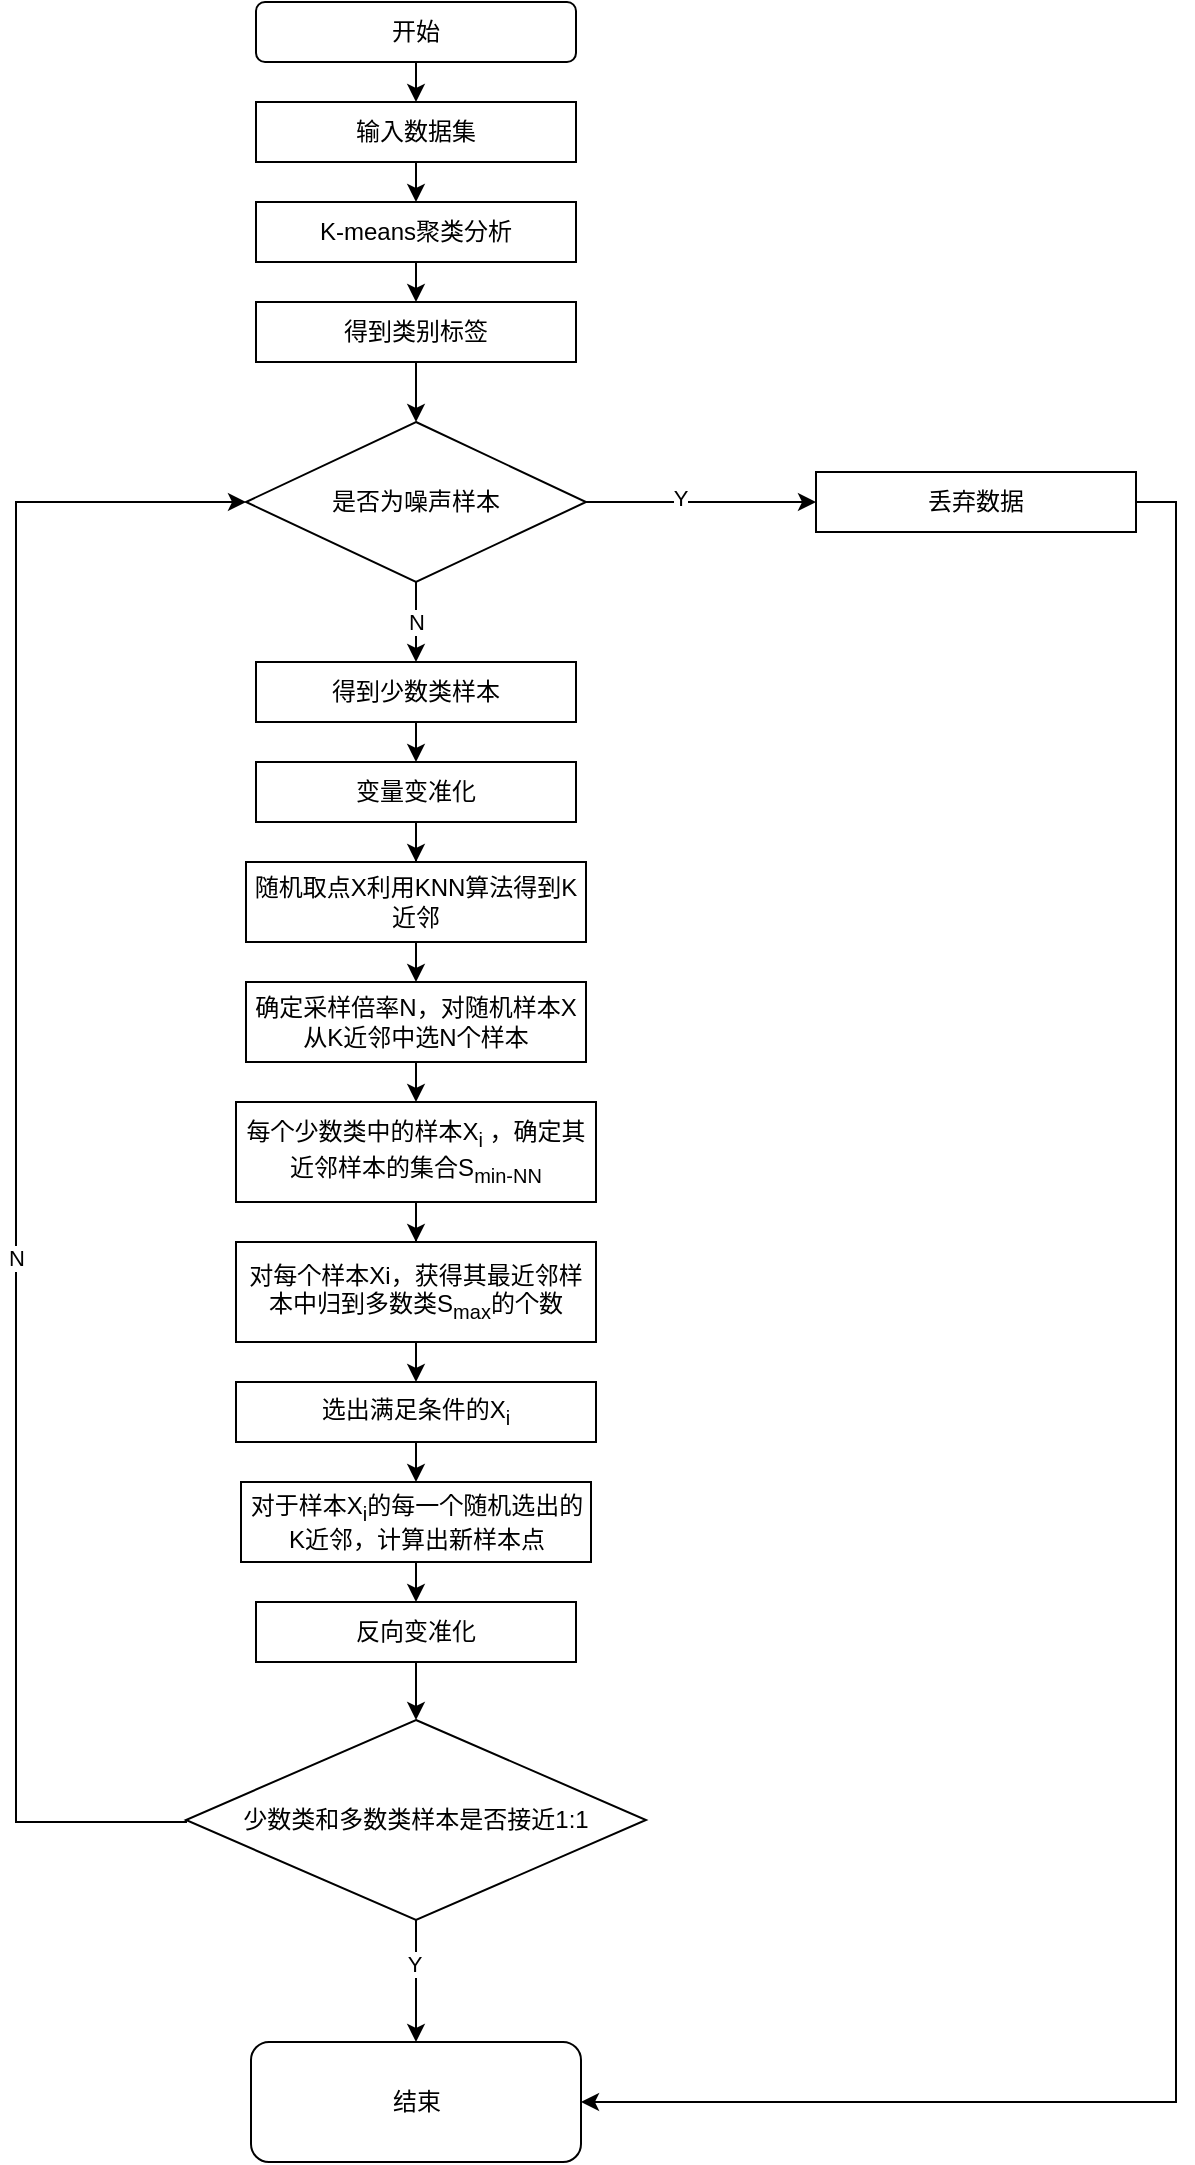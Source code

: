 <mxfile version="14.4.6" type="github">
  <diagram id="C5RBs43oDa-KdzZeNtuy" name="Page-1">
    <mxGraphModel dx="1692" dy="457" grid="1" gridSize="10" guides="1" tooltips="1" connect="1" arrows="1" fold="1" page="1" pageScale="1" pageWidth="827" pageHeight="1169" math="0" shadow="0">
      <root>
        <mxCell id="WIyWlLk6GJQsqaUBKTNV-0" />
        <mxCell id="WIyWlLk6GJQsqaUBKTNV-1" parent="WIyWlLk6GJQsqaUBKTNV-0" />
        <mxCell id="UpdLnDgG_cHwAwENKOK5-25" value="" style="edgeStyle=orthogonalEdgeStyle;rounded=0;orthogonalLoop=1;jettySize=auto;exitX=0.5;exitY=1;exitDx=0;exitDy=0;entryX=0.5;entryY=0;entryDx=0;entryDy=0;html=1;labelBorderColor=none;" edge="1" parent="WIyWlLk6GJQsqaUBKTNV-1" source="WIyWlLk6GJQsqaUBKTNV-3" target="UpdLnDgG_cHwAwENKOK5-0">
          <mxGeometry relative="1" as="geometry" />
        </mxCell>
        <mxCell id="WIyWlLk6GJQsqaUBKTNV-3" value="开始" style="rounded=1;whiteSpace=wrap;fontSize=12;glass=0;strokeWidth=1;shadow=0;html=1;labelBorderColor=none;" parent="WIyWlLk6GJQsqaUBKTNV-1" vertex="1">
          <mxGeometry x="-290" y="210" width="160" height="30" as="geometry" />
        </mxCell>
        <mxCell id="UpdLnDgG_cHwAwENKOK5-26" value="" style="edgeStyle=orthogonalEdgeStyle;rounded=0;orthogonalLoop=1;jettySize=auto;exitX=0.5;exitY=1;exitDx=0;exitDy=0;entryX=0.5;entryY=0;entryDx=0;entryDy=0;html=1;labelBorderColor=none;" edge="1" parent="WIyWlLk6GJQsqaUBKTNV-1" source="UpdLnDgG_cHwAwENKOK5-0" target="UpdLnDgG_cHwAwENKOK5-1">
          <mxGeometry relative="1" as="geometry" />
        </mxCell>
        <mxCell id="UpdLnDgG_cHwAwENKOK5-0" value="输入数据集" style="rounded=0;whiteSpace=wrap;html=1;labelBorderColor=none;" vertex="1" parent="WIyWlLk6GJQsqaUBKTNV-1">
          <mxGeometry x="-290" y="260" width="160" height="30" as="geometry" />
        </mxCell>
        <mxCell id="UpdLnDgG_cHwAwENKOK5-27" value="" style="edgeStyle=orthogonalEdgeStyle;rounded=0;orthogonalLoop=1;jettySize=auto;exitX=0.5;exitY=1;exitDx=0;exitDy=0;entryX=0.5;entryY=0;entryDx=0;entryDy=0;html=1;labelBorderColor=none;" edge="1" parent="WIyWlLk6GJQsqaUBKTNV-1" source="UpdLnDgG_cHwAwENKOK5-1" target="UpdLnDgG_cHwAwENKOK5-2">
          <mxGeometry relative="1" as="geometry" />
        </mxCell>
        <mxCell id="UpdLnDgG_cHwAwENKOK5-1" value="K-means聚类分析" style="rounded=0;whiteSpace=wrap;html=1;labelBorderColor=none;" vertex="1" parent="WIyWlLk6GJQsqaUBKTNV-1">
          <mxGeometry x="-290" y="310" width="160" height="30" as="geometry" />
        </mxCell>
        <mxCell id="UpdLnDgG_cHwAwENKOK5-28" value="" style="edgeStyle=orthogonalEdgeStyle;rounded=0;orthogonalLoop=1;jettySize=auto;exitX=0.5;exitY=1;exitDx=0;exitDy=0;entryX=0.5;entryY=0;entryDx=0;entryDy=0;html=1;labelBorderColor=none;" edge="1" parent="WIyWlLk6GJQsqaUBKTNV-1" source="UpdLnDgG_cHwAwENKOK5-2" target="UpdLnDgG_cHwAwENKOK5-7">
          <mxGeometry relative="1" as="geometry" />
        </mxCell>
        <mxCell id="UpdLnDgG_cHwAwENKOK5-2" value="得到类别标签" style="rounded=0;whiteSpace=wrap;html=1;labelBorderColor=none;" vertex="1" parent="WIyWlLk6GJQsqaUBKTNV-1">
          <mxGeometry x="-290" y="360" width="160" height="30" as="geometry" />
        </mxCell>
        <mxCell id="UpdLnDgG_cHwAwENKOK5-30" value="" style="edgeStyle=orthogonalEdgeStyle;rounded=0;orthogonalLoop=1;jettySize=auto;exitX=0.5;exitY=1;exitDx=0;exitDy=0;entryX=0.5;entryY=0;entryDx=0;entryDy=0;html=1;labelBorderColor=none;" edge="1" parent="WIyWlLk6GJQsqaUBKTNV-1" source="UpdLnDgG_cHwAwENKOK5-6" target="UpdLnDgG_cHwAwENKOK5-17">
          <mxGeometry relative="1" as="geometry" />
        </mxCell>
        <mxCell id="UpdLnDgG_cHwAwENKOK5-6" value="得到少数类样本" style="rounded=0;whiteSpace=wrap;html=1;labelBorderColor=none;" vertex="1" parent="WIyWlLk6GJQsqaUBKTNV-1">
          <mxGeometry x="-290" y="540" width="160" height="30" as="geometry" />
        </mxCell>
        <mxCell id="UpdLnDgG_cHwAwENKOK5-22" value="" style="edgeStyle=orthogonalEdgeStyle;rounded=0;orthogonalLoop=1;jettySize=auto;exitX=1;exitY=0.5;exitDx=0;exitDy=0;entryX=0;entryY=0.5;entryDx=0;entryDy=0;html=1;labelBorderColor=none;" edge="1" parent="WIyWlLk6GJQsqaUBKTNV-1" source="UpdLnDgG_cHwAwENKOK5-7" target="UpdLnDgG_cHwAwENKOK5-10">
          <mxGeometry relative="1" as="geometry" />
        </mxCell>
        <mxCell id="UpdLnDgG_cHwAwENKOK5-23" value="Y" style="edgeLabel;align=center;verticalAlign=middle;resizable=0;points=[];html=1;labelBorderColor=none;" vertex="1" connectable="0" parent="UpdLnDgG_cHwAwENKOK5-22">
          <mxGeometry x="-0.196" y="2" relative="1" as="geometry">
            <mxPoint x="1" as="offset" />
          </mxGeometry>
        </mxCell>
        <mxCell id="UpdLnDgG_cHwAwENKOK5-29" value="N" style="edgeStyle=orthogonalEdgeStyle;rounded=0;orthogonalLoop=1;jettySize=auto;exitX=0.5;exitY=1;exitDx=0;exitDy=0;entryX=0.5;entryY=0;entryDx=0;entryDy=0;html=1;labelBorderColor=none;" edge="1" parent="WIyWlLk6GJQsqaUBKTNV-1" source="UpdLnDgG_cHwAwENKOK5-7" target="UpdLnDgG_cHwAwENKOK5-6">
          <mxGeometry relative="1" as="geometry" />
        </mxCell>
        <mxCell id="UpdLnDgG_cHwAwENKOK5-7" value="是否为噪声样本" style="rhombus;whiteSpace=wrap;html=1;labelBorderColor=none;" vertex="1" parent="WIyWlLk6GJQsqaUBKTNV-1">
          <mxGeometry x="-295" y="420" width="170" height="80" as="geometry" />
        </mxCell>
        <mxCell id="UpdLnDgG_cHwAwENKOK5-46" style="edgeStyle=orthogonalEdgeStyle;rounded=0;orthogonalLoop=1;jettySize=auto;html=1;exitX=1;exitY=0.5;exitDx=0;exitDy=0;entryX=1;entryY=0.5;entryDx=0;entryDy=0;" edge="1" parent="WIyWlLk6GJQsqaUBKTNV-1" source="UpdLnDgG_cHwAwENKOK5-10" target="UpdLnDgG_cHwAwENKOK5-21">
          <mxGeometry relative="1" as="geometry">
            <mxPoint x="180" y="1300" as="targetPoint" />
          </mxGeometry>
        </mxCell>
        <mxCell id="UpdLnDgG_cHwAwENKOK5-10" value="丢弃数据" style="rounded=0;whiteSpace=wrap;html=1;labelBorderColor=none;" vertex="1" parent="WIyWlLk6GJQsqaUBKTNV-1">
          <mxGeometry x="-10" y="445" width="160" height="30" as="geometry" />
        </mxCell>
        <mxCell id="UpdLnDgG_cHwAwENKOK5-38" value="" style="edgeStyle=orthogonalEdgeStyle;rounded=0;orthogonalLoop=1;jettySize=auto;exitX=0.5;exitY=1;exitDx=0;exitDy=0;entryX=0.5;entryY=0;entryDx=0;entryDy=0;html=1;labelBorderColor=none;" edge="1" parent="WIyWlLk6GJQsqaUBKTNV-1" source="UpdLnDgG_cHwAwENKOK5-11" target="UpdLnDgG_cHwAwENKOK5-20">
          <mxGeometry relative="1" as="geometry" />
        </mxCell>
        <mxCell id="UpdLnDgG_cHwAwENKOK5-11" value="反向变准化" style="rounded=0;whiteSpace=wrap;html=1;labelBorderColor=none;" vertex="1" parent="WIyWlLk6GJQsqaUBKTNV-1">
          <mxGeometry x="-290" y="1010" width="160" height="30" as="geometry" />
        </mxCell>
        <mxCell id="UpdLnDgG_cHwAwENKOK5-37" value="" style="edgeStyle=orthogonalEdgeStyle;rounded=0;orthogonalLoop=1;jettySize=auto;exitX=0.5;exitY=1;exitDx=0;exitDy=0;entryX=0.5;entryY=0;entryDx=0;entryDy=0;html=1;labelBorderColor=none;" edge="1" parent="WIyWlLk6GJQsqaUBKTNV-1" source="UpdLnDgG_cHwAwENKOK5-12" target="UpdLnDgG_cHwAwENKOK5-11">
          <mxGeometry relative="1" as="geometry" />
        </mxCell>
        <mxCell id="UpdLnDgG_cHwAwENKOK5-12" value="对于样本X&lt;sub&gt;i&lt;/sub&gt;的每一个随机选出的K近邻，计算出新样本点" style="rounded=0;whiteSpace=wrap;html=1;labelBorderColor=none;" vertex="1" parent="WIyWlLk6GJQsqaUBKTNV-1">
          <mxGeometry x="-297.5" y="950" width="175" height="40" as="geometry" />
        </mxCell>
        <mxCell id="UpdLnDgG_cHwAwENKOK5-48" style="edgeStyle=orthogonalEdgeStyle;rounded=0;orthogonalLoop=1;jettySize=auto;html=1;exitX=0.5;exitY=1;exitDx=0;exitDy=0;entryX=0.5;entryY=0;entryDx=0;entryDy=0;" edge="1" parent="WIyWlLk6GJQsqaUBKTNV-1" source="UpdLnDgG_cHwAwENKOK5-13" target="UpdLnDgG_cHwAwENKOK5-12">
          <mxGeometry relative="1" as="geometry" />
        </mxCell>
        <mxCell id="UpdLnDgG_cHwAwENKOK5-13" value="选出满足条件的X&lt;sub&gt;i&lt;/sub&gt;" style="rounded=0;whiteSpace=wrap;html=1;labelBorderColor=none;" vertex="1" parent="WIyWlLk6GJQsqaUBKTNV-1">
          <mxGeometry x="-300" y="900" width="180" height="30" as="geometry" />
        </mxCell>
        <mxCell id="UpdLnDgG_cHwAwENKOK5-35" value="" style="edgeStyle=orthogonalEdgeStyle;rounded=0;orthogonalLoop=1;jettySize=auto;exitX=0.5;exitY=1;exitDx=0;exitDy=0;entryX=0.5;entryY=0;entryDx=0;entryDy=0;html=1;labelBorderColor=none;" edge="1" parent="WIyWlLk6GJQsqaUBKTNV-1" source="UpdLnDgG_cHwAwENKOK5-14" target="UpdLnDgG_cHwAwENKOK5-13">
          <mxGeometry relative="1" as="geometry" />
        </mxCell>
        <mxCell id="UpdLnDgG_cHwAwENKOK5-14" value="对每个样本Xi，获得其最近邻样本中归到多数类S&lt;sub&gt;max&lt;/sub&gt;的个数" style="rounded=0;whiteSpace=wrap;html=1;labelBorderColor=none;" vertex="1" parent="WIyWlLk6GJQsqaUBKTNV-1">
          <mxGeometry x="-300" y="830" width="180" height="50" as="geometry" />
        </mxCell>
        <mxCell id="UpdLnDgG_cHwAwENKOK5-33" value="" style="edgeStyle=orthogonalEdgeStyle;rounded=0;orthogonalLoop=1;jettySize=auto;exitX=0.5;exitY=1;exitDx=0;exitDy=0;entryX=0.5;entryY=0;entryDx=0;entryDy=0;html=1;labelBorderColor=none;" edge="1" parent="WIyWlLk6GJQsqaUBKTNV-1" source="UpdLnDgG_cHwAwENKOK5-15" target="UpdLnDgG_cHwAwENKOK5-18">
          <mxGeometry relative="1" as="geometry" />
        </mxCell>
        <mxCell id="UpdLnDgG_cHwAwENKOK5-15" value="确定采样倍率N，对随机样本X从K近邻中选N个样本" style="rounded=0;whiteSpace=wrap;html=1;labelBorderColor=none;" vertex="1" parent="WIyWlLk6GJQsqaUBKTNV-1">
          <mxGeometry x="-295" y="700" width="170" height="40" as="geometry" />
        </mxCell>
        <mxCell id="UpdLnDgG_cHwAwENKOK5-32" value="" style="edgeStyle=orthogonalEdgeStyle;rounded=0;orthogonalLoop=1;jettySize=auto;exitX=0.5;exitY=1;exitDx=0;exitDy=0;entryX=0.5;entryY=0;entryDx=0;entryDy=0;html=1;labelBorderColor=none;" edge="1" parent="WIyWlLk6GJQsqaUBKTNV-1" source="UpdLnDgG_cHwAwENKOK5-16" target="UpdLnDgG_cHwAwENKOK5-15">
          <mxGeometry relative="1" as="geometry" />
        </mxCell>
        <mxCell id="UpdLnDgG_cHwAwENKOK5-16" value="随机取点X利用KNN算法得到K近邻" style="rounded=0;whiteSpace=wrap;html=1;labelBorderColor=none;" vertex="1" parent="WIyWlLk6GJQsqaUBKTNV-1">
          <mxGeometry x="-295" y="640" width="170" height="40" as="geometry" />
        </mxCell>
        <mxCell id="UpdLnDgG_cHwAwENKOK5-31" value="" style="edgeStyle=orthogonalEdgeStyle;rounded=0;orthogonalLoop=1;jettySize=auto;exitX=0.5;exitY=1;exitDx=0;exitDy=0;html=1;labelBorderColor=none;" edge="1" parent="WIyWlLk6GJQsqaUBKTNV-1" source="UpdLnDgG_cHwAwENKOK5-17" target="UpdLnDgG_cHwAwENKOK5-16">
          <mxGeometry relative="1" as="geometry" />
        </mxCell>
        <mxCell id="UpdLnDgG_cHwAwENKOK5-17" value="变量变准化" style="rounded=0;whiteSpace=wrap;html=1;labelBorderColor=none;" vertex="1" parent="WIyWlLk6GJQsqaUBKTNV-1">
          <mxGeometry x="-290" y="590" width="160" height="30" as="geometry" />
        </mxCell>
        <mxCell id="UpdLnDgG_cHwAwENKOK5-34" value="" style="edgeStyle=orthogonalEdgeStyle;rounded=0;orthogonalLoop=1;jettySize=auto;entryX=0.5;entryY=0;entryDx=0;entryDy=0;html=1;labelBorderColor=none;" edge="1" parent="WIyWlLk6GJQsqaUBKTNV-1" source="UpdLnDgG_cHwAwENKOK5-18" target="UpdLnDgG_cHwAwENKOK5-14">
          <mxGeometry relative="1" as="geometry" />
        </mxCell>
        <mxCell id="UpdLnDgG_cHwAwENKOK5-18" value="每个少数类中的样本X&lt;sub&gt;i&lt;/sub&gt;&amp;nbsp;，确定其近邻样本的集合S&lt;sub&gt;min-NN&lt;/sub&gt;" style="rounded=0;whiteSpace=wrap;html=1;labelBorderColor=none;" vertex="1" parent="WIyWlLk6GJQsqaUBKTNV-1">
          <mxGeometry x="-300" y="760" width="180" height="50" as="geometry" />
        </mxCell>
        <mxCell id="UpdLnDgG_cHwAwENKOK5-39" value="" style="edgeStyle=orthogonalEdgeStyle;rounded=0;orthogonalLoop=1;jettySize=auto;exitX=0.5;exitY=1;exitDx=0;exitDy=0;html=1;labelBorderColor=none;" edge="1" parent="WIyWlLk6GJQsqaUBKTNV-1" source="UpdLnDgG_cHwAwENKOK5-20" target="UpdLnDgG_cHwAwENKOK5-21">
          <mxGeometry relative="1" as="geometry" />
        </mxCell>
        <mxCell id="UpdLnDgG_cHwAwENKOK5-44" value="Y" style="edgeLabel;align=center;verticalAlign=middle;resizable=0;points=[];html=1;labelBorderColor=none;" vertex="1" connectable="0" parent="UpdLnDgG_cHwAwENKOK5-39">
          <mxGeometry x="-0.275" y="-1" relative="1" as="geometry">
            <mxPoint as="offset" />
          </mxGeometry>
        </mxCell>
        <mxCell id="UpdLnDgG_cHwAwENKOK5-41" value="" style="edgeStyle=orthogonalEdgeStyle;rounded=0;orthogonalLoop=1;jettySize=auto;exitX=0;exitY=0.5;exitDx=0;exitDy=0;entryX=0;entryY=0.5;entryDx=0;entryDy=0;html=1;labelBorderColor=none;" edge="1" parent="WIyWlLk6GJQsqaUBKTNV-1" source="UpdLnDgG_cHwAwENKOK5-20" target="UpdLnDgG_cHwAwENKOK5-7">
          <mxGeometry relative="1" as="geometry">
            <mxPoint x="-370" y="470" as="targetPoint" />
            <Array as="points">
              <mxPoint x="-325" y="1120" />
              <mxPoint x="-410" y="1120" />
              <mxPoint x="-410" y="460" />
            </Array>
          </mxGeometry>
        </mxCell>
        <mxCell id="UpdLnDgG_cHwAwENKOK5-43" value="N" style="edgeLabel;align=center;verticalAlign=middle;resizable=0;points=[];html=1;labelBorderColor=none;" vertex="1" connectable="0" parent="UpdLnDgG_cHwAwENKOK5-41">
          <mxGeometry x="-0.788" relative="1" as="geometry">
            <mxPoint y="-276.47" as="offset" />
          </mxGeometry>
        </mxCell>
        <mxCell id="UpdLnDgG_cHwAwENKOK5-20" value="少数类和多数类样本是否接近1:1" style="rhombus;whiteSpace=wrap;html=1;labelBorderColor=none;" vertex="1" parent="WIyWlLk6GJQsqaUBKTNV-1">
          <mxGeometry x="-325" y="1069" width="230" height="100" as="geometry" />
        </mxCell>
        <mxCell id="UpdLnDgG_cHwAwENKOK5-21" value="结束" style="rounded=1;whiteSpace=wrap;html=1;labelBorderColor=none;" vertex="1" parent="WIyWlLk6GJQsqaUBKTNV-1">
          <mxGeometry x="-292.5" y="1230" width="165" height="60" as="geometry" />
        </mxCell>
      </root>
    </mxGraphModel>
  </diagram>
</mxfile>
